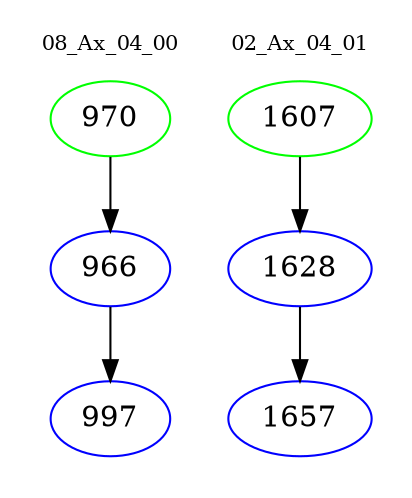 digraph{
subgraph cluster_0 {
color = white
label = "08_Ax_04_00";
fontsize=10;
T0_970 [label="970", color="green"]
T0_970 -> T0_966 [color="black"]
T0_966 [label="966", color="blue"]
T0_966 -> T0_997 [color="black"]
T0_997 [label="997", color="blue"]
}
subgraph cluster_1 {
color = white
label = "02_Ax_04_01";
fontsize=10;
T1_1607 [label="1607", color="green"]
T1_1607 -> T1_1628 [color="black"]
T1_1628 [label="1628", color="blue"]
T1_1628 -> T1_1657 [color="black"]
T1_1657 [label="1657", color="blue"]
}
}
